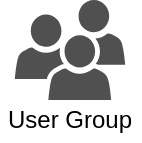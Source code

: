 <mxfile version="14.6.13" type="device"><diagram id="022JtU6vXoMBbs8fTVmP" name="Seite-1"><mxGraphModel dx="1086" dy="966" grid="1" gridSize="10" guides="1" tooltips="1" connect="1" arrows="1" fold="1" page="1" pageScale="1" pageWidth="827" pageHeight="1169" math="0" shadow="0"><root><mxCell id="0"/><mxCell id="1" parent="0"/><mxCell id="dUaZkvy2-TEr4YeKv81m-1" value="" style="group" vertex="1" connectable="0" parent="1"><mxGeometry x="40" y="40" width="70" height="70.2" as="geometry"/></mxCell><mxCell id="dUaZkvy2-TEr4YeKv81m-2" value="" style="pointerEvents=1;shadow=0;dashed=0;html=1;strokeColor=none;fillColor=#505050;labelPosition=center;verticalLabelPosition=bottom;verticalAlign=top;outlineConnect=0;align=center;shape=mxgraph.office.users.users;" vertex="1" parent="dUaZkvy2-TEr4YeKv81m-1"><mxGeometry x="7.4" width="55.2" height="50" as="geometry"/></mxCell><mxCell id="dUaZkvy2-TEr4YeKv81m-3" value="User Group" style="text;html=1;strokeColor=none;fillColor=none;align=center;verticalAlign=middle;whiteSpace=wrap;rounded=0;" vertex="1" parent="dUaZkvy2-TEr4YeKv81m-1"><mxGeometry y="50.2" width="70" height="20" as="geometry"/></mxCell></root></mxGraphModel></diagram></mxfile>